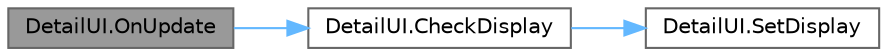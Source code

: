 digraph "DetailUI.OnUpdate"
{
 // LATEX_PDF_SIZE
  bgcolor="transparent";
  edge [fontname=Helvetica,fontsize=10,labelfontname=Helvetica,labelfontsize=10];
  node [fontname=Helvetica,fontsize=10,shape=box,height=0.2,width=0.4];
  rankdir="LR";
  Node1 [id="Node000001",label="DetailUI.OnUpdate",height=0.2,width=0.4,color="gray40", fillcolor="grey60", style="filled", fontcolor="black",tooltip="実行処理"];
  Node1 -> Node2 [id="edge1_Node000001_Node000002",color="steelblue1",style="solid",tooltip=" "];
  Node2 [id="Node000002",label="DetailUI.CheckDisplay",height=0.2,width=0.4,color="grey40", fillcolor="white", style="filled",URL="$class_detail_u_i.html#af243442748bff55a4f88ff871a3a019f",tooltip=" "];
  Node2 -> Node3 [id="edge2_Node000002_Node000003",color="steelblue1",style="solid",tooltip=" "];
  Node3 [id="Node000003",label="DetailUI.SetDisplay",height=0.2,width=0.4,color="grey40", fillcolor="white", style="filled",URL="$class_detail_u_i.html#a7f49d7a58880109c626e35f466a40657",tooltip=" "];
}
